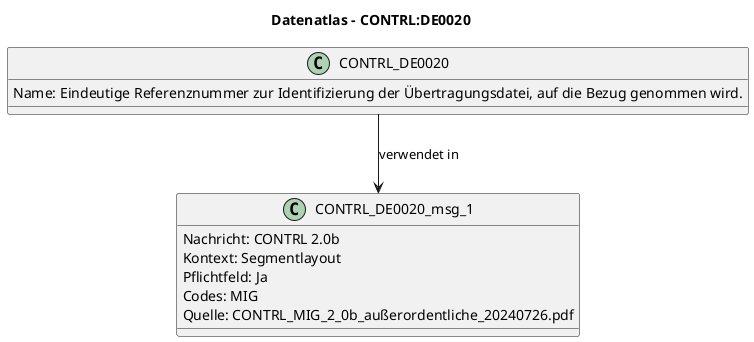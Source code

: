 @startuml
title Datenatlas – CONTRL:DE0020
class CONTRL_DE0020 {
  Name: Eindeutige Referenznummer zur Identifizierung der Übertragungsdatei, auf die Bezug genommen wird.
}
class CONTRL_DE0020_msg_1 {
  Nachricht: CONTRL 2.0b
  Kontext: Segmentlayout
  Pflichtfeld: Ja
  Codes: MIG
  Quelle: CONTRL_MIG_2_0b_außerordentliche_20240726.pdf
}
CONTRL_DE0020 --> CONTRL_DE0020_msg_1 : verwendet in
@enduml
